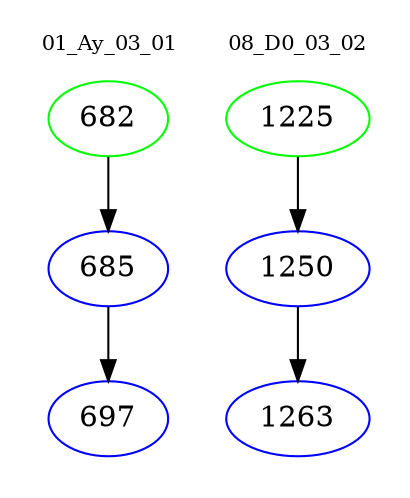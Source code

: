 digraph{
subgraph cluster_0 {
color = white
label = "01_Ay_03_01";
fontsize=10;
T0_682 [label="682", color="green"]
T0_682 -> T0_685 [color="black"]
T0_685 [label="685", color="blue"]
T0_685 -> T0_697 [color="black"]
T0_697 [label="697", color="blue"]
}
subgraph cluster_1 {
color = white
label = "08_D0_03_02";
fontsize=10;
T1_1225 [label="1225", color="green"]
T1_1225 -> T1_1250 [color="black"]
T1_1250 [label="1250", color="blue"]
T1_1250 -> T1_1263 [color="black"]
T1_1263 [label="1263", color="blue"]
}
}

